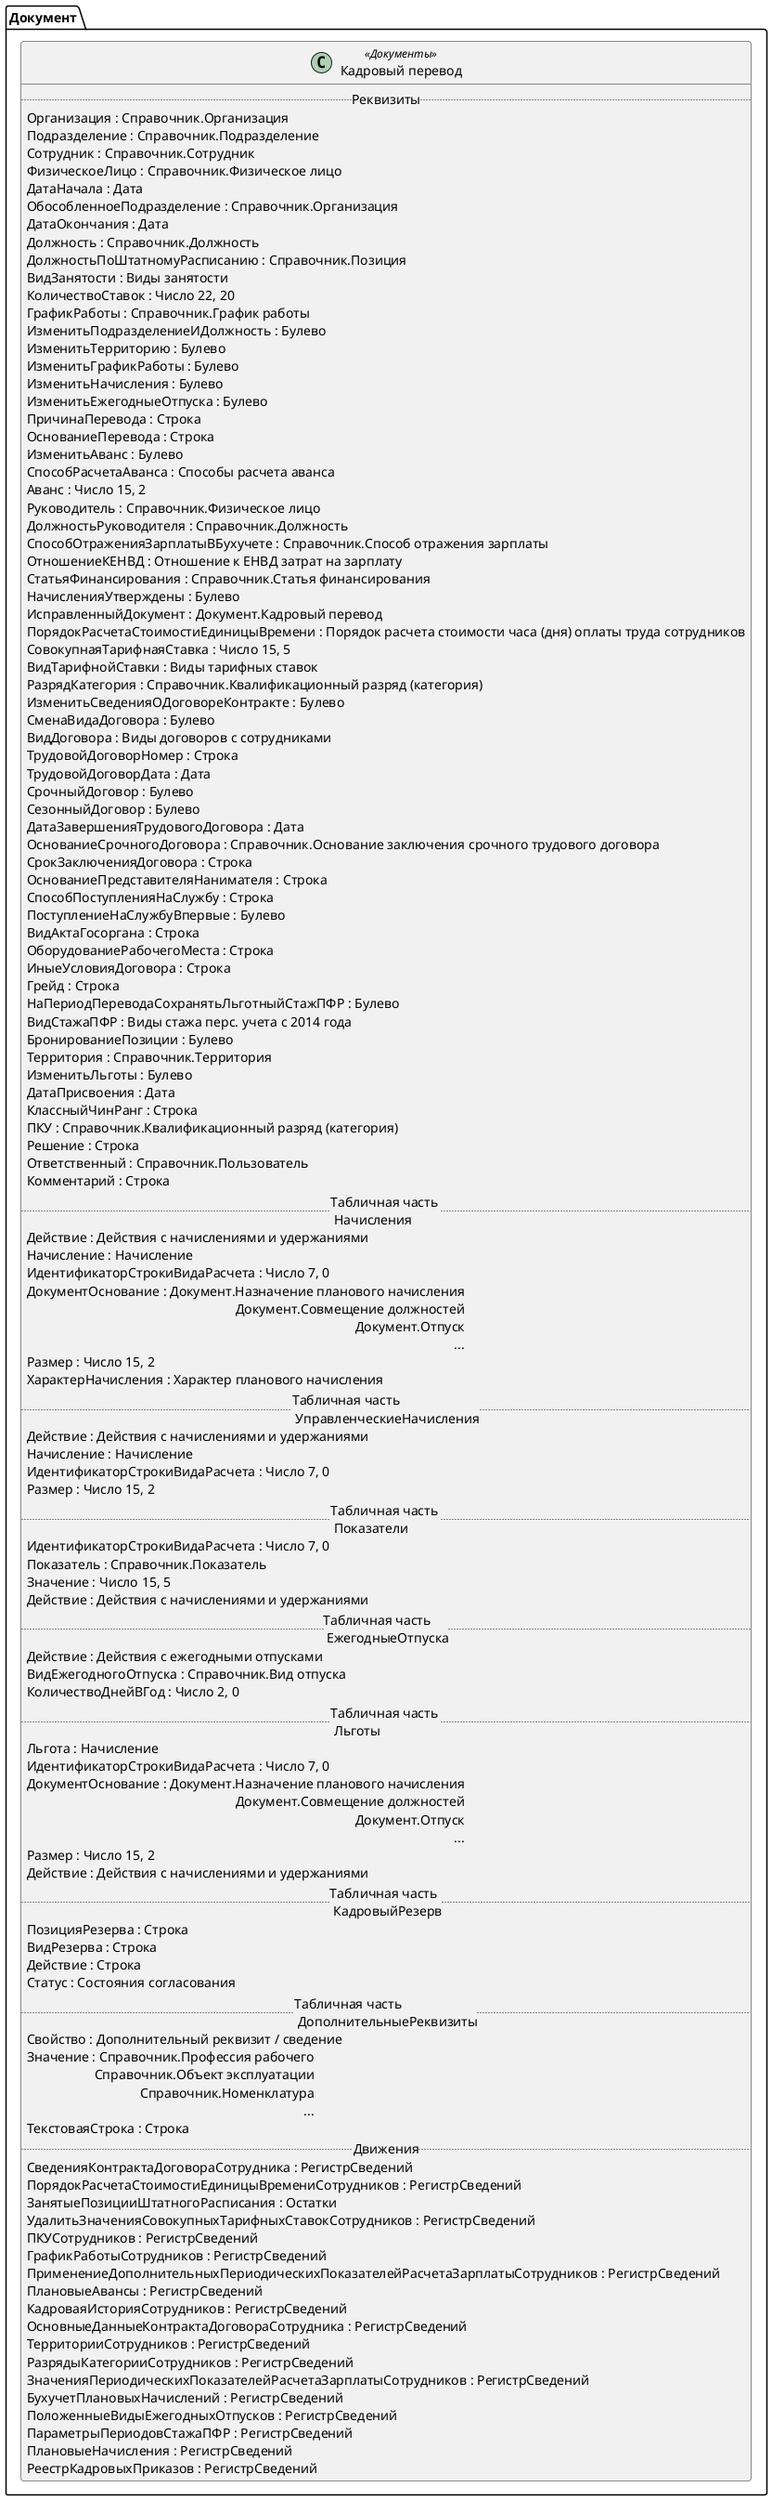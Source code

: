 ﻿@startuml КадровыйПеревод
'!include templates.wsd
'..\include templates.wsd
class Документ.КадровыйПеревод as "Кадровый перевод" <<Документы>>
{
..Реквизиты..
Организация : Справочник.Организация
Подразделение : Справочник.Подразделение
Сотрудник : Справочник.Сотрудник
ФизическоеЛицо : Справочник.Физическое лицо
ДатаНачала : Дата
ОбособленноеПодразделение : Справочник.Организация
ДатаОкончания : Дата
Должность : Справочник.Должность
ДолжностьПоШтатномуРасписанию : Справочник.Позиция
ВидЗанятости : Виды занятости
КоличествоСтавок : Число 22, 20
ГрафикРаботы : Справочник.График работы
ИзменитьПодразделениеИДолжность : Булево
ИзменитьТерриторию : Булево
ИзменитьГрафикРаботы : Булево
ИзменитьНачисления : Булево
ИзменитьЕжегодныеОтпуска : Булево
ПричинаПеревода : Строка
ОснованиеПеревода : Строка
ИзменитьАванс : Булево
СпособРасчетаАванса : Способы расчета аванса
Аванс : Число 15, 2
Руководитель : Справочник.Физическое лицо
ДолжностьРуководителя : Справочник.Должность
СпособОтраженияЗарплатыВБухучете : Справочник.Способ отражения зарплаты
ОтношениеКЕНВД : Отношение к ЕНВД затрат на зарплату
СтатьяФинансирования : Справочник.Статья финансирования
НачисленияУтверждены : Булево
ИсправленныйДокумент : Документ.Кадровый перевод
ПорядокРасчетаСтоимостиЕдиницыВремени : Порядок расчета стоимости часа (дня) оплаты труда сотрудников
СовокупнаяТарифнаяСтавка : Число 15, 5
ВидТарифнойСтавки : Виды тарифных ставок
РазрядКатегория : Справочник.Квалификационный разряд (категория)
ИзменитьСведенияОДоговореКонтракте : Булево
СменаВидаДоговора : Булево
ВидДоговора : Виды договоров с сотрудниками
ТрудовойДоговорНомер : Строка
ТрудовойДоговорДата : Дата
СрочныйДоговор : Булево
СезонныйДоговор : Булево
ДатаЗавершенияТрудовогоДоговора : Дата
ОснованиеСрочногоДоговора : Справочник.Основание заключения срочного трудового договора
СрокЗаключенияДоговора : Строка
ОснованиеПредставителяНанимателя : Строка
СпособПоступленияНаСлужбу : Строка
ПоступлениеНаСлужбуВпервые : Булево
ВидАктаГосоргана : Строка
ОборудованиеРабочегоМеста : Строка
ИныеУсловияДоговора : Строка
Грейд : Строка
НаПериодПереводаСохранятьЛьготныйСтажПФР : Булево
ВидСтажаПФР : Виды стажа перс. учета с 2014 года
БронированиеПозиции : Булево
Территория : Справочник.Территория
ИзменитьЛьготы : Булево
ДатаПрисвоения : Дата
КлассныйЧинРанг : Строка
ПКУ : Справочник.Квалификационный разряд (категория)
Решение : Строка
Ответственный : Справочник.Пользователь
Комментарий : Строка
..Табличная часть \n Начисления..
Действие : Действия с начислениями и удержаниями
Начисление : Начисление
ИдентификаторСтрокиВидаРасчета : Число 7, 0
ДокументОснование : Документ.Назначение планового начисления\rДокумент.Совмещение должностей\rДокумент.Отпуск\r...
Размер : Число 15, 2
ХарактерНачисления : Характер планового начисления
..Табличная часть \n УправленческиеНачисления..
Действие : Действия с начислениями и удержаниями
Начисление : Начисление
ИдентификаторСтрокиВидаРасчета : Число 7, 0
Размер : Число 15, 2
..Табличная часть \n Показатели..
ИдентификаторСтрокиВидаРасчета : Число 7, 0
Показатель : Справочник.Показатель
Значение : Число 15, 5
Действие : Действия с начислениями и удержаниями
..Табличная часть \n ЕжегодныеОтпуска..
Действие : Действия с ежегодными отпусками
ВидЕжегодногоОтпуска : Справочник.Вид отпуска
КоличествоДнейВГод : Число 2, 0
..Табличная часть \n Льготы..
Льгота : Начисление
ИдентификаторСтрокиВидаРасчета : Число 7, 0
ДокументОснование : Документ.Назначение планового начисления\rДокумент.Совмещение должностей\rДокумент.Отпуск\r...
Размер : Число 15, 2
Действие : Действия с начислениями и удержаниями
..Табличная часть \n КадровыйРезерв..
ПозицияРезерва : Строка
ВидРезерва : Строка
Действие : Строка
Статус : Состояния согласования
..Табличная часть \n ДополнительныеРеквизиты..
Свойство : Дополнительный реквизит / сведение
Значение : Справочник.Профессия рабочего\rСправочник.Объект эксплуатации\rСправочник.Номенклатура\r...
ТекстоваяСтрока : Строка
..Движения..
СведенияКонтрактаДоговораСотрудника : РегистрСведений
ПорядокРасчетаСтоимостиЕдиницыВремениСотрудников : РегистрСведений
ЗанятыеПозицииШтатногоРасписания : Остатки
УдалитьЗначенияСовокупныхТарифныхСтавокСотрудников : РегистрСведений
ПКУСотрудников : РегистрСведений
ГрафикРаботыСотрудников : РегистрСведений
ПрименениеДополнительныхПериодическихПоказателейРасчетаЗарплатыСотрудников : РегистрСведений
ПлановыеАвансы : РегистрСведений
КадроваяИсторияСотрудников : РегистрСведений
ОсновныеДанныеКонтрактаДоговораСотрудника : РегистрСведений
ТерриторииСотрудников : РегистрСведений
РазрядыКатегорииСотрудников : РегистрСведений
ЗначенияПериодическихПоказателейРасчетаЗарплатыСотрудников : РегистрСведений
БухучетПлановыхНачислений : РегистрСведений
ПоложенныеВидыЕжегодныхОтпусков : РегистрСведений
ПараметрыПериодовСтажаПФР : РегистрСведений
ПлановыеНачисления : РегистрСведений
РеестрКадровыхПриказов : РегистрСведений
}
@enduml

